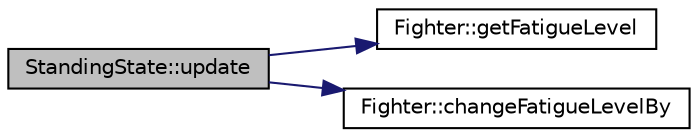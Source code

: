 digraph "StandingState::update"
{
  edge [fontname="Helvetica",fontsize="10",labelfontname="Helvetica",labelfontsize="10"];
  node [fontname="Helvetica",fontsize="10",shape=record];
  rankdir="LR";
  Node1 [label="StandingState::update",height=0.2,width=0.4,color="black", fillcolor="grey75", style="filled", fontcolor="black"];
  Node1 -> Node2 [color="midnightblue",fontsize="10",style="solid",fontname="Helvetica"];
  Node2 [label="Fighter::getFatigueLevel",height=0.2,width=0.4,color="black", fillcolor="white", style="filled",URL="$classFighter.html#a1bc4025d988b66dfceaf0005e74f34ff"];
  Node1 -> Node3 [color="midnightblue",fontsize="10",style="solid",fontname="Helvetica"];
  Node3 [label="Fighter::changeFatigueLevelBy",height=0.2,width=0.4,color="black", fillcolor="white", style="filled",URL="$classFighter.html#aa9c08ec29097e326eab0ffd69db18b9c"];
}
